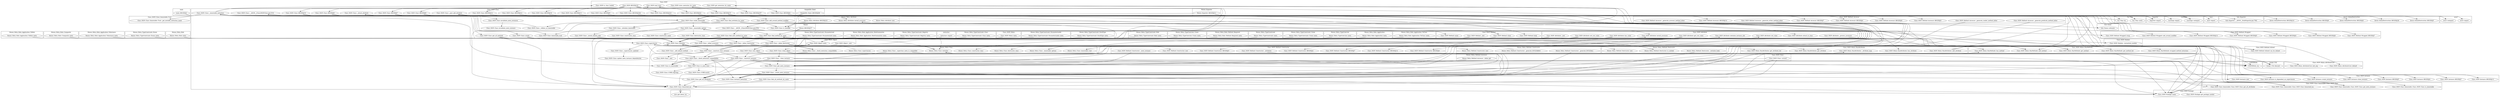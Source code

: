 digraph {
graph [overlap=false]
subgraph cluster_Class_MOP_Class_Immutable_Trait {
	label="Class::MOP::Class::Immutable::Trait";
	"Class::MOP::Class::Immutable::Trait::_get_mutable_metaclass_name";
}
subgraph cluster_Moose_Meta_Role_Application_ToRole {
	label="Moose::Meta::Role::Application::ToRole";
	"Moose::Meta::Role::Application::ToRole::meta";
}
subgraph cluster_Moose_Meta_Role_Composite {
	label="Moose::Meta::Role::Composite";
	"Moose::Meta::Role::Composite::meta";
}
subgraph cluster_Moose_Meta_Role_Application_ToInstance {
	label="Moose::Meta::Role::Application::ToInstance";
	"Moose::Meta::Role::Application::ToInstance::meta";
}
subgraph cluster_Class_MOP_Module {
	label="Class::MOP::Module";
	"Class::MOP::Module::_instantiate_module";
}
subgraph cluster_warnings {
	label="warnings";
	"warnings::unimport";
	"warnings::import";
}
subgraph cluster_Moose_Exporter {
	label="Moose::Exporter";
	"Moose::Exporter::BEGIN@11";
}
subgraph cluster_Moose_Meta_TypeConstraint_Enum {
	label="Moose::Meta::TypeConstraint::Enum";
	"Moose::Meta::TypeConstraint::Enum::meta";
}
subgraph cluster_Class_MOP_Mixin_HasMethods {
	label="Class::MOP::Mixin::HasMethods";
	"Class::MOP::Mixin::HasMethods::has_method";
	"Class::MOP::Mixin::HasMethods::add_method";
	"Class::MOP::Mixin::HasMethods::get_method_list";
	"Class::MOP::Mixin::HasMethods::wrapped_method_metaclass";
	"Class::MOP::Mixin::HasMethods::get_method";
}
subgraph cluster_Moose_Meta_Role {
	label="Moose::Meta::Role";
	"Moose::Meta::Role::meta";
}
subgraph cluster_Class_MOP_Method_Inlined {
	label="Class::MOP::Method::Inlined";
	"Class::MOP::Method::Inlined::can_be_inlined";
}
subgraph cluster_Moose {
	label="Moose";
	"Moose::BEGIN@37";
}
subgraph cluster_Moose_Meta_TypeConstraint_Parameterized {
	label="Moose::Meta::TypeConstraint::Parameterized";
	"Moose::Meta::TypeConstraint::Parameterized::meta";
}
subgraph cluster_mro {
	label="mro";
	"mro::get_linear_isa";
}
subgraph cluster_Moose_Meta_Role_Application_RoleSummation {
	label="Moose::Meta::Role::Application::RoleSummation";
	"Moose::Meta::Role::Application::RoleSummation::meta";
}
subgraph cluster_Moose_Meta_TypeConstraint_Registry {
	label="Moose::Meta::TypeConstraint::Registry";
	"Moose::Meta::TypeConstraint::Registry::meta";
}
subgraph cluster_Moose_Meta_Method_Constructor {
	label="Moose::Meta::Method::Constructor";
	"Moose::Meta::Method::Constructor::_generate_BUILDALL";
	"Moose::Meta::Method::Constructor::_generate_BUILDARGS";
	"Moose::Meta::Method::Constructor::new";
}
subgraph cluster_Try_Tiny {
	label="Try::Tiny";
	"Try::Tiny::catch";
	"Try::Tiny::try";
}
subgraph cluster_Sub_Name {
	label="Sub::Name";
	"Sub::Name::subname";
}
subgraph cluster_metaclass {
	label="metaclass";
	"metaclass::import";
}
subgraph cluster_Scalar_Util {
	label="Scalar::Util";
	"Scalar::Util::blessed";
}
subgraph cluster_Moose_Meta_TypeConstraint_Class {
	label="Moose::Meta::TypeConstraint::Class";
	"Moose::Meta::TypeConstraint::Class::meta";
}
subgraph cluster_UNIVERSAL {
	label="UNIVERSAL";
	"UNIVERSAL::isa";
}
subgraph cluster_Class_MOP_Method_Wrapped {
	label="Class::MOP::Method::Wrapped";
	"Class::MOP::Method::Wrapped::BEGIN@14";
	"Class::MOP::Method::Wrapped::BEGIN@5";
	"Class::MOP::Method::Wrapped::BEGIN@4";
	"Class::MOP::Method::Wrapped::add_around_modifier";
	"Class::MOP::Method::Wrapped::wrap";
	"Class::MOP::Method::Wrapped::BEGIN@8";
	"Class::MOP::Method::Wrapped::BEGIN@7";
}
subgraph cluster_Moose_Meta_Class {
	label="Moose::Meta::Class";
	"Moose::Meta::Class::_superclass_meta_is_compatible";
	"Moose::Meta::Class::constructor_class";
	"Moose::Meta::Class::_immutable_options";
	"Moose::Meta::Class::immutable_trait";
	"Moose::Meta::Class::destructor_class";
	"Moose::Meta::Class::initialize";
	"Moose::Meta::Class::_check_metaclass_compatibility";
	"Moose::Meta::Class::superclasses";
}
subgraph cluster_Moose_Meta_Method_Destructor {
	label="Moose::Meta::Method::Destructor";
	"Moose::Meta::Method::Destructor::_initialize_body";
	"Moose::Meta::Method::Destructor::new";
	"Moose::Meta::Method::Destructor::is_needed";
}
subgraph cluster_SimpleDB_Client {
	label="SimpleDB::Client";
	"SimpleDB::Client::BEGIN@46";
}
subgraph cluster_Class_MOP_Mixin {
	label="Class::MOP::Mixin";
	"Class::MOP::Mixin::meta";
}
subgraph cluster_Class_MOP_Method_Accessor {
	label="Class::MOP::Method::Accessor";
	"Class::MOP::Method::Accessor::_generate_accessor_method_inline";
	"Class::MOP::Method::Accessor::_generate_writer_method_inline";
	"Class::MOP::Method::Accessor::BEGIN@7";
	"Class::MOP::Method::Accessor::BEGIN@14";
	"Class::MOP::Method::Accessor::BEGIN@5";
	"Class::MOP::Method::Accessor::BEGIN@8";
	"Class::MOP::Method::Accessor::_generate_reader_method_inline";
	"Class::MOP::Method::Accessor::BEGIN@4";
	"Class::MOP::Method::Accessor::_generate_predicate_method_inline";
}
subgraph cluster_Sub_Exporter {
	label="Sub::Exporter";
	"Sub::Exporter::__ANON__[Sub/Exporter.pm:756]";
}
subgraph cluster_Moose_Meta_TypeConstraint_Parameterizable {
	label="Moose::Meta::TypeConstraint::Parameterizable";
	"Moose::Meta::TypeConstraint::Parameterizable::meta";
}
subgraph cluster_Moose_Meta_TypeConstraint_DuckType {
	label="Moose::Meta::TypeConstraint::DuckType";
	"Moose::Meta::TypeConstraint::DuckType::meta";
}
subgraph cluster_Class_MOP_Object {
	label="Class::MOP::Object";
	"Class::MOP::Object::_new";
	"Class::MOP::Object::meta";
}
subgraph cluster_base {
	label="base";
	"base::import";
}
subgraph cluster_strict {
	label="strict";
	"strict::import";
	"strict::unimport";
}
subgraph cluster_Devel_GlobalDestruction {
	label="Devel::GlobalDestruction";
	"Devel::GlobalDestruction::BEGIN@5";
	"Devel::GlobalDestruction::BEGIN@26";
	"Devel::GlobalDestruction::BEGIN@8";
	"Devel::GlobalDestruction::BEGIN@6";
	"Devel::GlobalDestruction::BEGIN@10";
}
subgraph cluster_Class_MOP_Instance {
	label="Class::MOP::Instance";
	"Class::MOP::Instance::create_instance";
	"Class::MOP::Instance::is_dependent_on_superclasses";
	"Class::MOP::Instance::BEGIN@5";
	"Class::MOP::Instance::new";
	"Class::MOP::Instance::BEGIN@4";
	"Class::MOP::Instance::clone_instance";
	"Class::MOP::Instance::BEGIN@7";
	"Class::MOP::Instance::BEGIN@13";
}
subgraph cluster_Class_MOP_Class {
	label="Class::MOP::Class";
	"Class::MOP::Class::find_attribute_by_name";
	"Class::MOP::Class::linearized_isa";
	"Class::MOP::Class::BEGIN@14";
	"Class::MOP::Class::BEGIN@223";
	"Class::MOP::Class::BEGIN@5";
	"Class::MOP::Class::is_anon_class";
	"Class::MOP::Class::clone_object";
	"Class::MOP::Class::find_next_method_by_name";
	"Class::MOP::Class::make_immutable";
	"Class::MOP::Class::CORE:regcomp";
	"Class::MOP::Class::_inline_constructor";
	"Class::MOP::Class::get_all_attributes";
	"Class::MOP::Class::BEGIN@9";
	"Class::MOP::Class::_immutable_metaclass";
	"Class::MOP::Class::BEGIN@13";
	"Class::MOP::Class::immutable_trait";
	"Class::MOP::Class::_rebless_as_immutable";
	"Class::MOP::Class::_construct_instance";
	"Class::MOP::Class::find_all_methods_by_name";
	"Class::MOP::Class::_new";
	"Class::MOP::Class::__ANON__[Class/MOP/Class.pm:678]";
	"Class::MOP::Class::find_method_by_name";
	"Class::MOP::Class::create";
	"Class::MOP::Class::instance_metaclass";
	"Class::MOP::Class::superclasses";
	"Class::MOP::Class::__ANON__[Class/MOP/Class.pm:515]";
	"Class::MOP::Class::constructor_name";
	"Class::MOP::Class::_immutable_options";
	"Class::MOP::Class::CORE:match";
	"Class::MOP::Class::BEGIN@22";
	"Class::MOP::Class::_check_metaclass_compatibility";
	"Class::MOP::Class::BEGIN@15";
	"Class::MOP::Class::initialize";
	"Class::MOP::Class::BEGIN@16";
	"Class::MOP::Class::is_mutable";
	"Class::MOP::Class::destructor_class";
	"Class::MOP::Class::is_immutable";
	"Class::MOP::Class::BEGIN@7";
	"Class::MOP::Class::_construct_class_instance";
	"Class::MOP::Class::_install_inlined_code";
	"Class::MOP::Class::get_meta_instance";
	"Class::MOP::Class::_inline_destructor";
	"Class::MOP::Class::get_all_methods";
	"Class::MOP::Class::_create_meta_instance";
	"Class::MOP::Class::BEGIN@244";
	"Class::MOP::Class::invalidate_meta_instances";
	"Class::MOP::Class::BEGIN@10";
	"Class::MOP::Class::add_around_method_modifier";
	"Class::MOP::Class::_add_inlined_method";
	"Class::MOP::Class::_attach_attribute";
	"Class::MOP::Class::BEGIN@4";
	"Class::MOP::Class::_superclasses_updated";
	"Class::MOP::Class::constructor_class";
	"Class::MOP::Class::BEGIN@257";
	"Class::MOP::Class::_clone_instance";
	"Class::MOP::Class::_initialize_immutable";
	"Class::MOP::Class::BEGIN@12";
	"Class::MOP::Class::_post_add_attribute";
	"Class::MOP::Class::invalidate_meta_instance";
	"Class::MOP::Class::update_meta_instance_dependencies";
	"Class::MOP::Class::BEGIN@8";
	"Class::MOP::Class::new_object";
	"Class::MOP::Class::_inline_accessors";
}
subgraph cluster_Class_MOP {
	label="Class::MOP";
	"Class::MOP::is_class_loaded";
	"Class::MOP::store_metaclass_by_name";
	"Class::MOP::BEGIN@18";
	"Class::MOP::get_metaclass_by_name";
	"Class::MOP::load_class";
}
subgraph cluster_Class_MOP_Method_Constructor {
	label="Class::MOP::Method::Constructor";
	"Class::MOP::Method::Constructor::BEGIN@5";
	"Class::MOP::Method::Constructor::BEGIN@4";
	"Class::MOP::Method::Constructor::BEGIN@7";
	"Class::MOP::Method::Constructor::BEGIN@14";
	"Class::MOP::Method::Constructor::_attributes";
	"Class::MOP::Method::Constructor::BEGIN@8";
	"Class::MOP::Method::Constructor::new";
	"Class::MOP::Method::Constructor::_meta_instance";
}
subgraph cluster_Moose_Meta_TypeConstraint_Role {
	label="Moose::Meta::TypeConstraint::Role";
	"Moose::Meta::TypeConstraint::Role::meta";
}
subgraph cluster_Moose_Meta_TypeCoercion_Union {
	label="Moose::Meta::TypeCoercion::Union";
	"Moose::Meta::TypeCoercion::Union::meta";
}
subgraph cluster_Exporter {
	label="Exporter";
	"Exporter::import";
}
subgraph cluster_Class_MOP_Class_Immutable_Class_MOP_Class {
	label="Class::MOP::Class::Immutable::Class::MOP::Class";
	"Class::MOP::Class::Immutable::Class::MOP::Class::get_meta_instance";
	"Class::MOP::Class::Immutable::Class::MOP::Class::get_all_attributes";
	"Class::MOP::Class::Immutable::Class::MOP::Class::is_immutable";
	"Class::MOP::Class::Immutable::Class::MOP::Class::linearized_isa";
}
subgraph cluster_Class_MOP_Attribute {
	label="Class::MOP::Attribute";
	"Class::MOP::Attribute::set_raw_value";
	"Class::MOP::Attribute::attach_to_class";
	"Class::MOP::Attribute::install_accessors";
	"Class::MOP::Attribute::_new";
	"Class::MOP::Attribute::has_value";
	"Class::MOP::Attribute::get_raw_value";
	"Class::MOP::Attribute::_process_accessors";
	"Class::MOP::Attribute::initialize_instance_slot";
	"Class::MOP::Attribute::set_value";
}
subgraph cluster_main {
	label="main";
	"main::BEGIN@2";
}
subgraph cluster_Class_MOP_Class_ {
	label="Class::MOP::Class:";
	"Class::MOP::Class:::around";
}
subgraph cluster_Class_MOP_Package {
	label="Class::MOP::Package";
	"Class::MOP::Package::name";
	"Class::MOP::Package::get_package_symbol";
}
subgraph cluster_Moose_Meta_Role_Method_Required {
	label="Moose::Meta::Role::Method::Required";
	"Moose::Meta::Role::Method::Required::meta";
}
subgraph cluster_Moose_Meta_Attribute {
	label="Moose::Meta::Attribute";
	"Moose::Meta::Attribute::BEGIN@18";
	"Moose::Meta::Attribute::install_accessors";
	"Moose::Meta::Attribute::new";
}
subgraph cluster_Class_MOP_Mixin_AttributeCore {
	label="Class::MOP::Mixin::AttributeCore";
	"Class::MOP::Mixin::AttributeCore::default";
	"Class::MOP::Mixin::AttributeCore::init_arg";
}
subgraph cluster_Class_MOP_Mixin_HasAttributes {
	label="Class::MOP::Mixin::HasAttributes";
	"Class::MOP::Mixin::HasAttributes::get_attribute_list";
	"Class::MOP::Mixin::HasAttributes::get_attribute";
	"Class::MOP::Mixin::HasAttributes::_attribute_map";
	"Class::MOP::Mixin::HasAttributes::add_attribute";
	"Class::MOP::Mixin::HasAttributes::has_attribute";
}
subgraph cluster_Moose_Meta_Method_Accessor {
	label="Moose::Meta::Method::Accessor";
	"Moose::Meta::Method::Accessor::_inline_get";
}
subgraph cluster_Class_MOP_Method {
	label="Class::MOP::Method";
	"Class::MOP::Method::name";
	"Class::MOP::Method::clone";
	"Class::MOP::Method::_new";
	"Class::MOP::Method::body";
}
subgraph cluster_Moose_Meta_TypeConstraint {
	label="Moose::Meta::TypeConstraint";
	"Moose::Meta::TypeConstraint::meta";
}
subgraph cluster_Moose_Meta_TypeConstraint_Union {
	label="Moose::Meta::TypeConstraint::Union";
	"Moose::Meta::TypeConstraint::Union::meta";
}
subgraph cluster_Moose_Meta_TypeCoercion {
	label="Moose::Meta::TypeCoercion";
	"Moose::Meta::TypeCoercion::meta";
}
subgraph cluster_Moose_Meta_Role_Application {
	label="Moose::Meta::Role::Application";
	"Moose::Meta::Role::Application::meta";
}
subgraph cluster_Moose_Meta_Role_Application_ToClass {
	label="Moose::Meta::Role::Application::ToClass";
	"Moose::Meta::Role::Application::ToClass::meta";
}
"Class::MOP::BEGIN@18" -> "Class::MOP::Class::BEGIN@14";
"Class::MOP::Class::find_attribute_by_name" -> "Class::MOP::Class::linearized_isa";
"Class::MOP::Class::_check_metaclass_compatibility" -> "Class::MOP::Class::linearized_isa";
"Class::MOP::Class::get_all_attributes" -> "Class::MOP::Class::linearized_isa";
"Class::MOP::Class::find_method_by_name" -> "Class::MOP::Class::linearized_isa";
"Class::MOP::Class:::around" -> "Class::MOP::Class::linearized_isa";
"Class::MOP::Class::find_all_methods_by_name" -> "Class::MOP::Class::linearized_isa";
"Class::MOP::Class::find_next_method_by_name" -> "Class::MOP::Class::linearized_isa";
"Class::MOP::Class::get_all_methods" -> "Class::MOP::Class::linearized_isa";
"Class::MOP::Class::_immutable_metaclass" -> "Class::MOP::Class::find_attribute_by_name";
"Class::MOP::Class::_immutable_metaclass" -> "Moose::Meta::Class::immutable_trait";
"Class::MOP::Class::_immutable_options" -> "Moose::Meta::Class::immutable_trait";
"Class::MOP::Class::_create_meta_instance" -> "Class::MOP::Instance::new";
"Class::MOP::Class::BEGIN@15" -> "Sub::Exporter::__ANON__[Sub/Exporter.pm:756]";
"Class::MOP::BEGIN@18" -> "Class::MOP::Class::BEGIN@9";
"Class::MOP::Class::_rebless_as_immutable" -> "Class::MOP::Class::_immutable_metaclass";
"Class::MOP::Class::find_attribute_by_name" -> "Class::MOP::Class::Immutable::Class::MOP::Class::linearized_isa";
"Class::MOP::Class::get_all_attributes" -> "Class::MOP::Class::Immutable::Class::MOP::Class::linearized_isa";
"Class::MOP::Class::_post_add_attribute" -> "Try::Tiny::try";
"Class::MOP::Class::_clone_instance" -> "Class::MOP::Attribute::set_value";
"Class::MOP::Class::_immutable_metaclass" -> "Class::MOP::load_class";
"Class::MOP::Class::_inline_destructor" -> "Class::MOP::load_class";
"Class::MOP::Class::_inline_constructor" -> "Class::MOP::load_class";
"Class::MOP::Class::_inline_destructor" -> "Moose::Meta::Method::Destructor::is_needed";
"Class::MOP::Class::find_attribute_by_name" -> "Class::MOP::Mixin::HasAttributes::get_attribute";
"Class::MOP::Class::_inline_accessors" -> "Class::MOP::Mixin::HasAttributes::get_attribute";
"Moose::Meta::Method::Constructor::_generate_BUILDALL" -> "Class::MOP::Class::find_all_methods_by_name";
"Moose::Meta::Method::Destructor::_initialize_body" -> "Class::MOP::Class::find_all_methods_by_name";
"Class::MOP::Class::BEGIN@14" -> "Exporter::import";
"Class::MOP::Class::BEGIN@12" -> "Exporter::import";
"Class::MOP::Class::BEGIN@13" -> "Exporter::import";
"Class::MOP::Class::BEGIN@16" -> "Exporter::import";
"Class::MOP::Class::BEGIN@15" -> "Devel::GlobalDestruction::BEGIN@5";
"Class::MOP::Class::BEGIN@223" -> "warnings::unimport";
"Class::MOP::Class::BEGIN@244" -> "warnings::unimport";
"Class::MOP::Class::add_around_method_modifier" -> "Class::MOP::Class::__ANON__[Class/MOP/Class.pm:678]";
"Class::MOP::Class::_immutable_metaclass" -> "Class::MOP::Class::create";
"Class::MOP::Attribute::_process_accessors" -> "Class::MOP::Class::instance_metaclass";
"Class::MOP::Class::_create_meta_instance" -> "Class::MOP::Class::instance_metaclass";
"Class::MOP::Class::_check_metaclass_compatibility" -> "Class::MOP::Class::instance_metaclass";
"Moose::Meta::Class::_superclass_meta_is_compatible" -> "Class::MOP::Class::instance_metaclass";
"Class::MOP::Method::Accessor::_generate_accessor_method_inline" -> "Class::MOP::Class::instance_metaclass";
"Class::MOP::Method::Accessor::_generate_writer_method_inline" -> "Class::MOP::Class::instance_metaclass";
"Class::MOP::Method::Accessor::_generate_reader_method_inline" -> "Class::MOP::Class::instance_metaclass";
"Class::MOP::Method::Accessor::_generate_predicate_method_inline" -> "Class::MOP::Class::instance_metaclass";
"Class::MOP::Class::_immutable_options" -> "Class::MOP::Class::constructor_name";
"Class::MOP::Class::_clone_instance" -> "Class::MOP::Mixin::AttributeCore::init_arg";
"Class::MOP::Class::is_anon_class" -> "Class::MOP::Class::CORE:match";
"Class::MOP::Class::_construct_class_instance" -> "Class::MOP::Class::_check_metaclass_compatibility";
"Class::MOP::Class::superclasses" -> "Class::MOP::Class::_check_metaclass_compatibility";
"Moose::Meta::Class::_check_metaclass_compatibility" -> "Class::MOP::Class::_check_metaclass_compatibility";
"Class::MOP::Class::_immutable_metaclass" -> "Class::MOP::Method::clone";
"Class::MOP::Class::BEGIN@9" -> "Class::MOP::Method::Accessor::BEGIN@7";
"SimpleDB::Client::BEGIN@46" -> "Class::MOP::Class::is_mutable";
"Moose::Meta::Attribute::BEGIN@18" -> "Class::MOP::Class::is_mutable";
"Class::MOP::Class::make_immutable" -> "Class::MOP::Class::is_mutable";
"Class::MOP::Class::BEGIN@7" -> "Class::MOP::Instance::BEGIN@4";
"Class::MOP::Class::_immutable_options" -> "Class::MOP::Class::destructor_class";
"Class::MOP::Class::find_attribute_by_name" -> "Class::MOP::Mixin::HasAttributes::has_attribute";
"Class::MOP::BEGIN@18" -> "Class::MOP::Class::BEGIN@10";
"Class::MOP::Class::_post_add_attribute" -> "Class::MOP::Class::invalidate_meta_instances";
"Class::MOP::Class::_immutable_metaclass" -> "Class::MOP::Class::add_around_method_modifier";
"Class::MOP::Class::superclasses" -> "Class::MOP::Class::_superclasses_updated";
"Class::MOP::Class::__ANON__[Class/MOP/Class.pm:678]" -> "Class::MOP::Mixin::HasMethods::get_method";
"Class::MOP::Class::find_method_by_name" -> "Class::MOP::Mixin::HasMethods::get_method";
"Class::MOP::Class::find_next_method_by_name" -> "Class::MOP::Mixin::HasMethods::get_method";
"Class::MOP::Class::get_all_methods" -> "Class::MOP::Mixin::HasMethods::get_method";
"Class::MOP::Class::clone_object" -> "Class::MOP::Class::_clone_instance";
"Class::MOP::Class::make_immutable" -> "Class::MOP::Class::_initialize_immutable";
"Class::MOP::Mixin::HasAttributes::add_attribute" -> "Class::MOP::Class::_post_add_attribute";
"Class::MOP::Class::BEGIN@7" -> "Class::MOP::Instance::BEGIN@7";
"Class::MOP::BEGIN@18" -> "Class::MOP::Class::BEGIN@8";
"Class::MOP::Class::_inline_accessors" -> "Class::MOP::Mixin::HasAttributes::get_attribute_list";
"Class::MOP::BEGIN@18" -> "Class::MOP::Class::BEGIN@223";
"Class::MOP::Class::BEGIN@15" -> "Devel::GlobalDestruction::BEGIN@8";
"Class::MOP::Method::clone" -> "Class::MOP::Class::clone_object";
"Class::MOP::Class::_construct_class_instance" -> "Class::MOP::Class::is_anon_class";
"Class::MOP::Class::_construct_instance" -> "Class::MOP::Class::is_anon_class";
"Class::MOP::BEGIN@18" -> "Class::MOP::Class::BEGIN@5";
"Class::MOP::Class::add_around_method_modifier" -> "Sub::Name::subname";
"Class::MOP::Class::get_all_methods" -> "Class::MOP::Mixin::HasMethods::get_method_list";
"Class::MOP::Class::_create_meta_instance" -> "Class::MOP::Class::get_all_attributes";
"Class::MOP::Method::Constructor::_attributes" -> "Class::MOP::Class::get_all_attributes";
"Class::MOP::Class:::around" -> "Class::MOP::Class::get_all_attributes";
"Class::MOP::Class::_construct_instance" -> "Class::MOP::Class::get_all_attributes";
"Class::MOP::Class::_clone_instance" -> "Class::MOP::Class::get_all_attributes";
"Moose::Meta::Attribute::new" -> "Class::MOP::Class::get_all_attributes";
"Class::MOP::Class::make_immutable" -> "Class::MOP::Class::_rebless_as_immutable";
"Class::MOP::Class::clone_object" -> "Scalar::Util::blessed";
"Class::MOP::Class::_clone_instance" -> "Scalar::Util::blessed";
"Class::MOP::Class::__ANON__[Class/MOP/Class.pm:678]" -> "Class::MOP::Mixin::HasMethods::wrapped_method_metaclass";
"Class::MOP::Class::_construct_class_instance" -> "Class::MOP::store_metaclass_by_name";
"Class::MOP::Class::make_immutable" -> "Moose::Meta::Class::_immutable_options";
"Class::MOP::Class::_construct_class_instance" -> "Class::MOP::Class::_new";
"Class::MOP::Class::create" -> "Class::MOP::Class::superclasses";
"Moose::Meta::Class::superclasses" -> "Class::MOP::Class::superclasses";
"Try::Tiny::try" -> "Class::MOP::Class::__ANON__[Class/MOP/Class.pm:515]";
"Class::MOP::Class::BEGIN@7" -> "Class::MOP::Instance::BEGIN@13";
"Class::MOP::Class::_inline_destructor" -> "Class::MOP::Method::Inlined::can_be_inlined";
"Class::MOP::Class::_inline_constructor" -> "Class::MOP::Method::Inlined::can_be_inlined";
"Class::MOP::Class::BEGIN@7" -> "Class::MOP::Instance::BEGIN@5";
"Class::MOP::BEGIN@18" -> "Class::MOP::Class::BEGIN@15";
"Class::MOP::Class::_construct_class_instance" -> "Class::MOP::Object::meta";
"Class::MOP::Class::_immutable_metaclass" -> "Class::MOP::Object::meta";
"Class::MOP::Class::create" -> "Class::MOP::Module::_instantiate_module";
"Class::MOP::Class::BEGIN@9" -> "Class::MOP::Method::Accessor::BEGIN@5";
"Class::MOP::Class::_check_metaclass_compatibility" -> "Class::MOP::Class::is_immutable";
"Moose::Meta::Class::_superclass_meta_is_compatible" -> "Class::MOP::Class::is_immutable";
"Class::MOP::Class::_construct_class_instance" -> "Class::MOP::Class::is_immutable";
"Class::MOP::Class::_immutable_metaclass" -> "Class::MOP::Class::is_immutable";
"Class::MOP::Class::initialize" -> "Class::MOP::Class::_construct_class_instance";
"Class::MOP::Class::_install_inlined_code" -> "Class::MOP::Class::_inline_destructor";
"Class::MOP::Class::_construct_instance" -> "Class::MOP::Instance::create_instance";
"Class::MOP::Class::get_meta_instance" -> "Class::MOP::Class::_create_meta_instance";
"Class::MOP::Class::add_around_method_modifier" -> "Class::MOP::Method::Wrapped::add_around_modifier";
"Class::MOP::Class::BEGIN@8" -> "Class::MOP::Method::Wrapped::BEGIN@8";
"Class::MOP::Class::BEGIN@10" -> "Class::MOP::Method::Constructor::BEGIN@4";
"Class::MOP::Class::_immutable_metaclass" -> "Class::MOP::Mixin::AttributeCore::default";
"Class::MOP::Mixin::HasAttributes::add_attribute" -> "Class::MOP::Class::_attach_attribute";
"Class::MOP::BEGIN@18" -> "Class::MOP::Class::BEGIN@257";
"Class::MOP::BEGIN@18" -> "Class::MOP::Class::BEGIN@12";
"Class::MOP::Class::_construct_instance" -> "Class::MOP::Class::Immutable::Class::MOP::Class::get_all_attributes";
"Class::MOP::Class::_clone_instance" -> "Class::MOP::Class::Immutable::Class::MOP::Class::get_all_attributes";
"Class::MOP::Class::_inline_destructor" -> "Moose::Meta::Method::Destructor::new";
"Class::MOP::Class::_construct_instance" -> "Class::MOP::Attribute::initialize_instance_slot";
"Class::MOP::Class::_immutable_options" -> "Moose::Meta::Class::constructor_class";
"Class::MOP::Class::_superclasses_updated" -> "Class::MOP::Class::update_meta_instance_dependencies";
"Class::MOP::Class::_inline_constructor" -> "Class::MOP::Method::Constructor::new";
"Class::MOP::Class::_immutable_metaclass" -> "Class::MOP::Class::Immutable::Class::MOP::Class::is_immutable";
"Class::MOP::Class::find_next_method_by_name" -> "Moose::Meta::Class::initialize";
"Class::MOP::Class::find_all_methods_by_name" -> "Moose::Meta::Class::initialize";
"Class::MOP::Class::get_all_attributes" -> "Moose::Meta::Class::initialize";
"Class::MOP::Class::find_method_by_name" -> "Moose::Meta::Class::initialize";
"SimpleDB::Client::BEGIN@46" -> "Class::MOP::Class::make_immutable";
"main::BEGIN@2" -> "Class::MOP::Class::make_immutable";
"Moose::Exporter::BEGIN@11" -> "Class::MOP::Class::make_immutable";
"Class::MOP::Class::_immutable_metaclass" -> "Class::MOP::Class::make_immutable";
"Moose::Meta::Attribute::BEGIN@18" -> "Class::MOP::Class::make_immutable";
"Class::MOP::Class::BEGIN@15" -> "Devel::GlobalDestruction::BEGIN@10";
"Class::MOP::Class::BEGIN@8" -> "Class::MOP::Method::Wrapped::BEGIN@4";
"Class::MOP::Class::BEGIN@10" -> "Class::MOP::Method::Constructor::BEGIN@8";
"Class::MOP::Class::_post_add_attribute" -> "Try::Tiny::catch";
"Class::MOP::Class::_immutable_metaclass" -> "Class::MOP::Class::immutable_trait";
"Class::MOP::Class::_immutable_options" -> "Class::MOP::Class::immutable_trait";
"Class::MOP::BEGIN@18" -> "Class::MOP::Class::BEGIN@13";
"Class::MOP::Class::_construct_class_instance" -> "Class::MOP::Class::_construct_instance";
"Class::MOP::Class::new_object" -> "Class::MOP::Class::_construct_instance";
"Class::MOP::Class::_immutable_metaclass" -> "Class::MOP::is_class_loaded";
"Class::MOP::Class::BEGIN@8" -> "Class::MOP::Method::Wrapped::BEGIN@7";
"Class::MOP::Class::_immutable_metaclass" -> "Class::MOP::Method::name";
"Class::MOP::Class::find_all_methods_by_name" -> "Class::MOP::Mixin::HasMethods::has_method";
"Class::MOP::Class::_inline_destructor" -> "Class::MOP::Mixin::HasMethods::has_method";
"Class::MOP::Class::_inline_constructor" -> "Class::MOP::Mixin::HasMethods::has_method";
"Class::MOP::Class::_clone_instance" -> "Class::MOP::Instance::clone_instance";
"Class::MOP::Class::_immutable_metaclass" -> "Class::MOP::Class::find_method_by_name";
"Moose::BEGIN@37" -> "Class::MOP::Class::find_method_by_name";
"Moose::Meta::Method::Destructor::is_needed" -> "Class::MOP::Class::find_method_by_name";
"Moose::Meta::Method::Constructor::_generate_BUILDARGS" -> "Class::MOP::Class::find_method_by_name";
"Class::MOP::Class::BEGIN@15" -> "Devel::GlobalDestruction::BEGIN@6";
"Moose::Meta::Class::_immutable_options" -> "Class::MOP::Class::_immutable_options";
"Class::MOP::Class::make_immutable" -> "Class::MOP::Class::_immutable_options";
"Class::MOP::BEGIN@18" -> "Class::MOP::Class::BEGIN@22";
"Class::MOP::Class::_create_meta_instance" -> "Class::MOP::Instance::is_dependent_on_superclasses";
"Class::MOP::Class::BEGIN@257" -> "strict::unimport";
"Class::MOP::Class::__ANON__[Class/MOP/Class.pm:678]" -> "Class::MOP::Method::Wrapped::wrap";
"Class::MOP::Class::BEGIN@22" -> "base::import";
"Class::MOP::Class::_check_metaclass_compatibility" -> "UNIVERSAL::isa";
"Class::MOP::Class::clone_object" -> "UNIVERSAL::isa";
"Class::MOP::Class::superclasses" -> "UNIVERSAL::isa";
"Class::MOP::Class::new_object" -> "UNIVERSAL::isa";
"Class::MOP::Class::_immutable_metaclass" -> "Class::MOP::Class::Immutable::Trait::_get_mutable_metaclass_name";
"Class::MOP::BEGIN@18" -> "Class::MOP::Class::BEGIN@7";
"Class::MOP::Class::BEGIN@9" -> "Class::MOP::Method::Accessor::BEGIN@8";
"Class::MOP::Class::_initialize_immutable" -> "Class::MOP::Class::_install_inlined_code";
"Class::MOP::Class::_construct_instance" -> "Class::MOP::Class::Immutable::Class::MOP::Class::get_meta_instance";
"Class::MOP::Class::_clone_instance" -> "Class::MOP::Class::Immutable::Class::MOP::Class::get_meta_instance";
"Class::MOP::BEGIN@18" -> "Class::MOP::Class::BEGIN@244";
"Class::MOP::BEGIN@18" -> "Class::MOP::Class::BEGIN@4";
"Class::MOP::Class::BEGIN@5" -> "warnings::import";
"Class::MOP::Class::_inline_constructor" -> "Moose::Meta::Method::Constructor::new";
"Class::MOP::Class::_immutable_options" -> "Class::MOP::Class::constructor_class";
"Class::MOP::Class::_inline_constructor" -> "Class::MOP::Mixin::HasMethods::add_method";
"Class::MOP::Class::__ANON__[Class/MOP/Class.pm:678]" -> "Class::MOP::Mixin::HasMethods::add_method";
"Class::MOP::Class::create" -> "Class::MOP::Mixin::HasMethods::add_method";
"Class::MOP::Class::_immutable_metaclass" -> "Class::MOP::Mixin::HasMethods::add_method";
"Class::MOP::Class::_inline_destructor" -> "Class::MOP::Mixin::HasMethods::add_method";
"Class::MOP::Class::invalidate_meta_instances" -> "Class::MOP::Class::invalidate_meta_instance";
"Class::MOP::Class::_immutable_options" -> "Moose::Meta::Class::destructor_class";
"Class::MOP::Class::_install_inlined_code" -> "Class::MOP::Class::_inline_accessors";
"Class::MOP::Object::_new" -> "Class::MOP::Class::new_object";
"Class::MOP::Method::_new" -> "Class::MOP::Class::new_object";
"Class::MOP::Attribute::_new" -> "Class::MOP::Class::new_object";
"Class::MOP::Class::_attach_attribute" -> "Class::MOP::Attribute::attach_to_class";
"Class::MOP::Class::get_all_attributes" -> "Class::MOP::Mixin::HasAttributes::_attribute_map";
"Class::MOP::Class::superclasses" -> "Class::MOP::Package::get_package_symbol";
"Class::MOP::Class::BEGIN@9" -> "Class::MOP::Method::Accessor::BEGIN@14";
"Class::MOP::Class::_check_metaclass_compatibility" -> "Class::MOP::get_metaclass_by_name";
"Class::MOP::Class::_construct_class_instance" -> "Class::MOP::get_metaclass_by_name";
"Class::MOP::Class::initialize" -> "Class::MOP::get_metaclass_by_name";
"Class::MOP::Class::__ANON__[Class/MOP/Class.pm:678]" -> "Class::MOP::Class::find_next_method_by_name";
"Class::MOP::Method::Inlined::can_be_inlined" -> "Class::MOP::Class::find_next_method_by_name";
"Class::MOP::Class::_install_inlined_code" -> "Class::MOP::Class::_inline_constructor";
"Class::MOP::Class::is_anon_class" -> "Class::MOP::Class::CORE:regcomp";
"Class::MOP::Class::_construct_class_instance" -> "Moose::Meta::Class::_check_metaclass_compatibility";
"Class::MOP::Class::superclasses" -> "Moose::Meta::Class::_check_metaclass_compatibility";
"Class::MOP::Class::BEGIN@8" -> "Class::MOP::Method::Wrapped::BEGIN@5";
"Class::MOP::Class::__ANON__[Class/MOP/Class.pm:515]" -> "Class::MOP::Attribute::install_accessors";
"Class::MOP::Class::_inline_accessors" -> "Class::MOP::Attribute::install_accessors";
"Class::MOP::Class::linearized_isa" -> "Class::MOP::Package::name";
"Class::MOP::Class::is_anon_class" -> "Class::MOP::Package::name";
"Class::MOP::Class::clone_object" -> "Class::MOP::Package::name";
"Class::MOP::Class::_inline_constructor" -> "Class::MOP::Package::name";
"Class::MOP::Class::_inline_destructor" -> "Class::MOP::Package::name";
"Class::MOP::Class::__ANON__[Class/MOP/Class.pm:678]" -> "Class::MOP::Package::name";
"Class::MOP::Class::superclasses" -> "Class::MOP::Package::name";
"Class::MOP::Class::new_object" -> "Class::MOP::Package::name";
"Class::MOP::Class::BEGIN@10" -> "Class::MOP::Method::Constructor::BEGIN@5";
"Class::MOP::Class::find_attribute_by_name" -> "Class::MOP::Class::initialize";
"Moose::Meta::TypeConstraint::Enum::meta" -> "Class::MOP::Class::initialize";
"Moose::Meta::TypeConstraint::Union::meta" -> "Class::MOP::Class::initialize";
"Class::MOP::Class::find_next_method_by_name" -> "Class::MOP::Class::initialize";
"Class::MOP::Attribute::_new" -> "Class::MOP::Class::initialize";
"Moose::Meta::Class::initialize" -> "Class::MOP::Class::initialize";
"Class::MOP::Attribute::has_value" -> "Class::MOP::Class::initialize";
"Moose::Meta::Role::Application::RoleSummation::meta" -> "Class::MOP::Class::initialize";
"Moose::Meta::Role::Composite::meta" -> "Class::MOP::Class::initialize";
"Class::MOP::Class::get_all_attributes" -> "Class::MOP::Class::initialize";
"Class::MOP::Class::_immutable_metaclass" -> "Class::MOP::Class::initialize";
"Moose::BEGIN@37" -> "Class::MOP::Class::initialize";
"Moose::Meta::TypeConstraint::Role::meta" -> "Class::MOP::Class::initialize";
"Moose::Meta::TypeCoercion::Union::meta" -> "Class::MOP::Class::initialize";
"Moose::Meta::TypeConstraint::Parameterized::meta" -> "Class::MOP::Class::initialize";
"Moose::Meta::Role::Application::ToClass::meta" -> "Class::MOP::Class::initialize";
"Moose::Meta::TypeConstraint::Class::meta" -> "Class::MOP::Class::initialize";
"Class::MOP::Class::find_method_by_name" -> "Class::MOP::Class::initialize";
"Class::MOP::Class::create" -> "Class::MOP::Class::initialize";
"Moose::Meta::TypeCoercion::meta" -> "Class::MOP::Class::initialize";
"Moose::Meta::TypeConstraint::meta" -> "Class::MOP::Class::initialize";
"Class::MOP::Method::_new" -> "Class::MOP::Class::initialize";
"Moose::Meta::TypeConstraint::Registry::meta" -> "Class::MOP::Class::initialize";
"Class::MOP::Mixin::meta" -> "Class::MOP::Class::initialize";
"Class::MOP::Object::meta" -> "Class::MOP::Class::initialize";
"Moose::Meta::Role::Application::ToRole::meta" -> "Class::MOP::Class::initialize";
"metaclass::import" -> "Class::MOP::Class::initialize";
"Moose::Meta::Role::Application::meta" -> "Class::MOP::Class::initialize";
"Class::MOP::Class::get_all_methods" -> "Class::MOP::Class::initialize";
"Class::MOP::Attribute::set_raw_value" -> "Class::MOP::Class::initialize";
"Moose::Meta::Role::meta" -> "Class::MOP::Class::initialize";
"Moose::Meta::TypeConstraint::DuckType::meta" -> "Class::MOP::Class::initialize";
"Moose::Meta::TypeConstraint::Parameterizable::meta" -> "Class::MOP::Class::initialize";
"Class::MOP::Attribute::get_raw_value" -> "Class::MOP::Class::initialize";
"Moose::Meta::Role::Application::ToInstance::meta" -> "Class::MOP::Class::initialize";
"Moose::Meta::Role::Method::Required::meta" -> "Class::MOP::Class::initialize";
"Class::MOP::Class::BEGIN@10" -> "Class::MOP::Method::Constructor::BEGIN@7";
"Class::MOP::Class::BEGIN@10" -> "Class::MOP::Method::Constructor::BEGIN@14";
"Class::MOP::Class::linearized_isa" -> "mro::get_linear_isa";
"Class::MOP::BEGIN@18" -> "Class::MOP::Class::BEGIN@16";
"Class::MOP::Attribute::set_raw_value" -> "Class::MOP::Class::get_meta_instance";
"Moose::Exporter::BEGIN@11" -> "Class::MOP::Class::get_meta_instance";
"Class::MOP::Attribute::has_value" -> "Class::MOP::Class::get_meta_instance";
"Class::MOP::Attribute::get_raw_value" -> "Class::MOP::Class::get_meta_instance";
"Class::MOP::Class::_clone_instance" -> "Class::MOP::Class::get_meta_instance";
"Moose::Meta::Method::Accessor::_inline_get" -> "Class::MOP::Class::get_meta_instance";
"Class::MOP::Class:::around" -> "Class::MOP::Class::get_meta_instance";
"Class::MOP::Method::Constructor::_meta_instance" -> "Class::MOP::Class::get_meta_instance";
"Class::MOP::Class::_construct_instance" -> "Class::MOP::Class::get_meta_instance";
"Class::MOP::Class::__ANON__[Class/MOP/Class.pm:515]" -> "Moose::Meta::Attribute::install_accessors";
"Class::MOP::Class::_inline_accessors" -> "Moose::Meta::Attribute::install_accessors";
"Class::MOP::Class::_immutable_metaclass" -> "Class::MOP::Class::get_all_methods";
"Class::MOP::Class::BEGIN@8" -> "Class::MOP::Method::Wrapped::BEGIN@14";
"Class::MOP::Class::BEGIN@15" -> "Devel::GlobalDestruction::BEGIN@26";
"Class::MOP::Class::_immutable_metaclass" -> "Class::MOP::Method::body";
"Class::MOP::Class::_inline_destructor" -> "Class::MOP::Class::_add_inlined_method";
"Class::MOP::Class::_inline_constructor" -> "Class::MOP::Class::_add_inlined_method";
"Class::MOP::Class::BEGIN@4" -> "strict::import";
"Class::MOP::Class::BEGIN@9" -> "Class::MOP::Method::Accessor::BEGIN@4";
}
